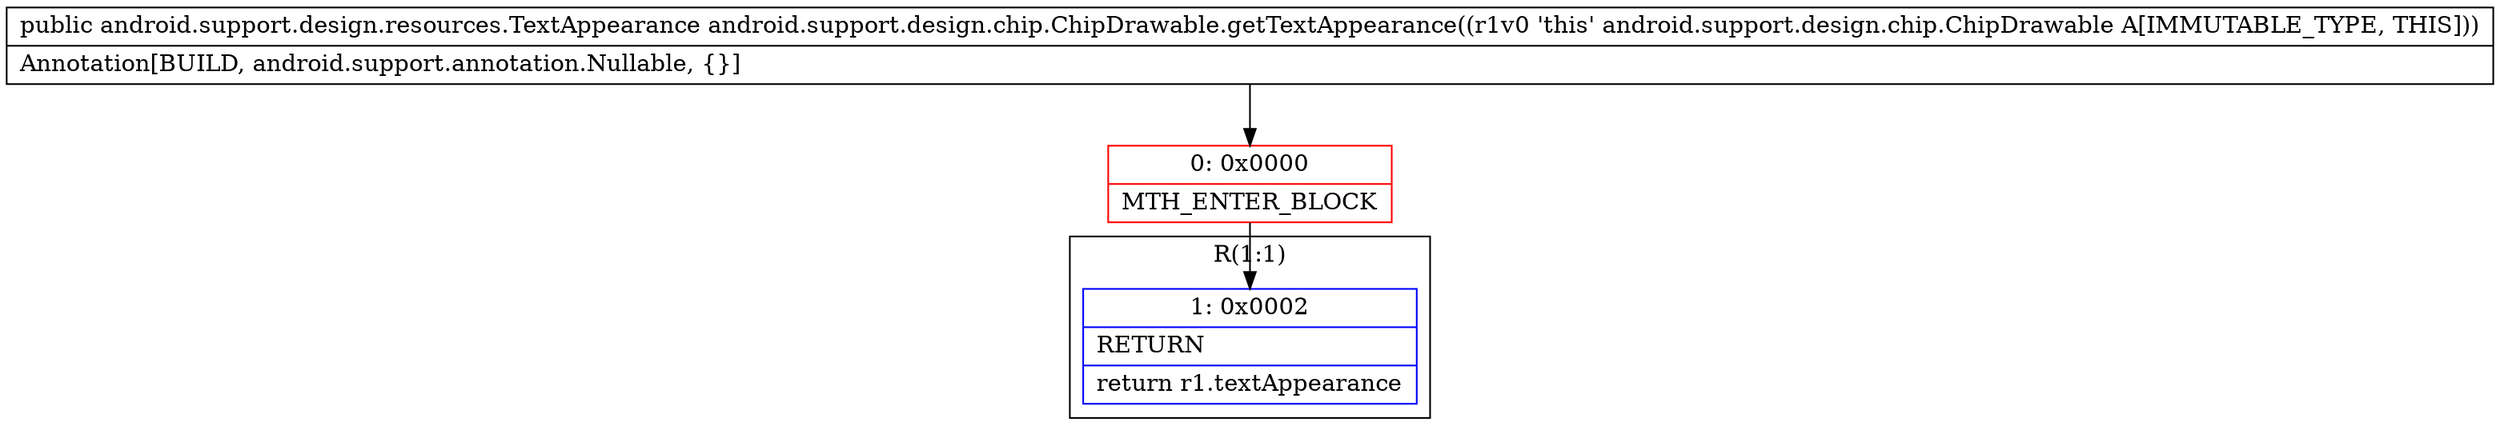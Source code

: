 digraph "CFG forandroid.support.design.chip.ChipDrawable.getTextAppearance()Landroid\/support\/design\/resources\/TextAppearance;" {
subgraph cluster_Region_1052876105 {
label = "R(1:1)";
node [shape=record,color=blue];
Node_1 [shape=record,label="{1\:\ 0x0002|RETURN\l|return r1.textAppearance\l}"];
}
Node_0 [shape=record,color=red,label="{0\:\ 0x0000|MTH_ENTER_BLOCK\l}"];
MethodNode[shape=record,label="{public android.support.design.resources.TextAppearance android.support.design.chip.ChipDrawable.getTextAppearance((r1v0 'this' android.support.design.chip.ChipDrawable A[IMMUTABLE_TYPE, THIS]))  | Annotation[BUILD, android.support.annotation.Nullable, \{\}]\l}"];
MethodNode -> Node_0;
Node_0 -> Node_1;
}

